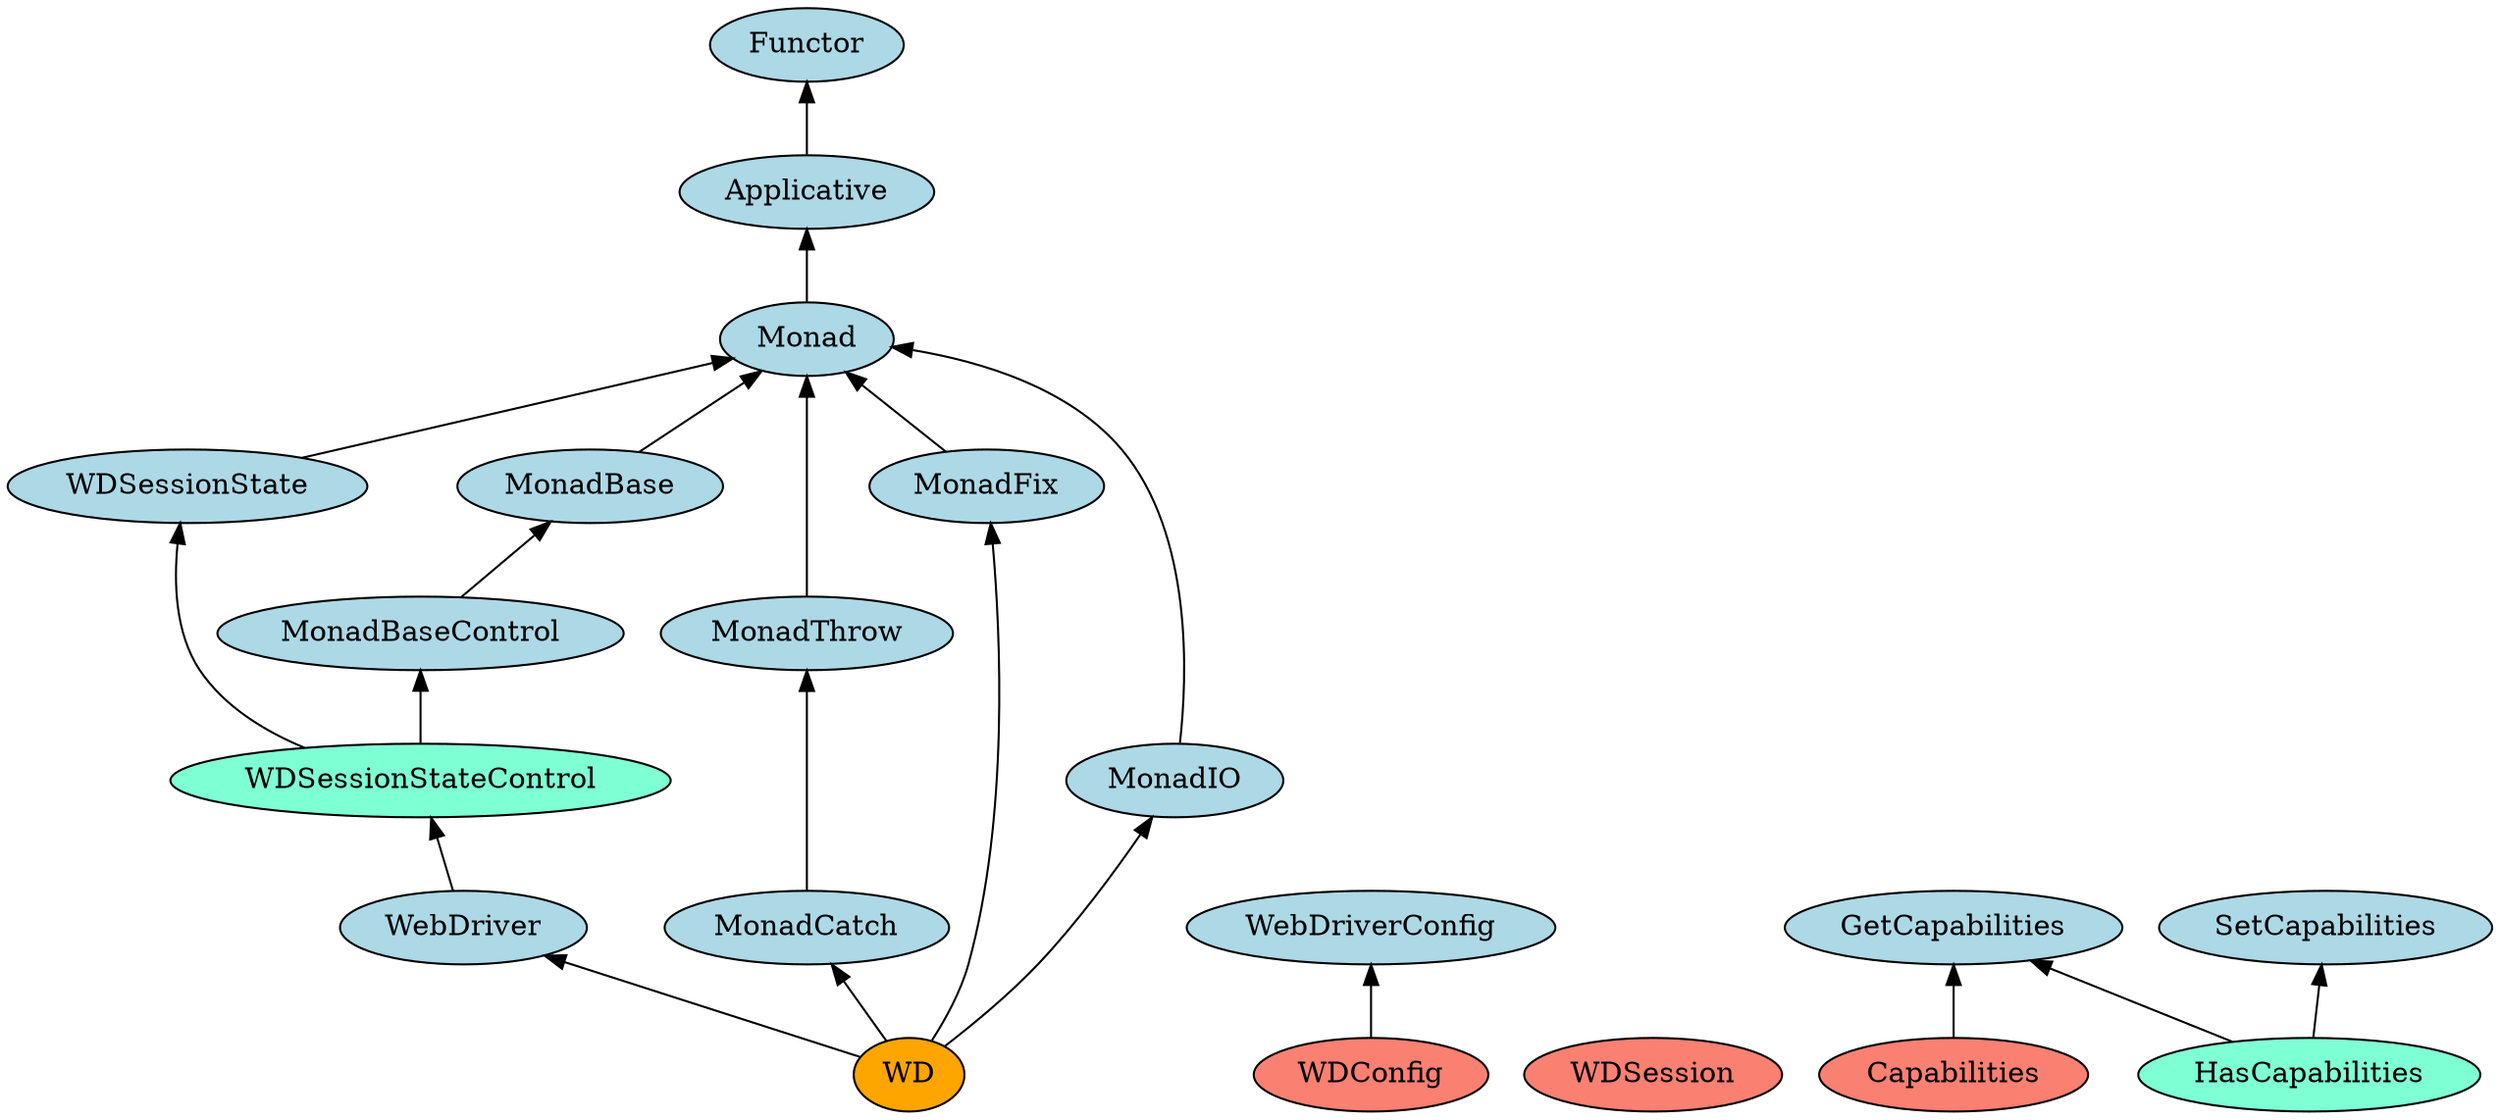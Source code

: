 digraph G {
rankdir=BT
node [style="filled"]
// class: lightblue
// data: salmon
// type : aquamarine
// newtype : orange
1 [label="WDSessionState",fillcolor="lightblue"]
2 [label="Monad",fillcolor="lightblue"]
3 [label="Applicative",fillcolor="lightblue"]
4 [label="WebDriver",fillcolor="lightblue"]
5 [label="WDSessionStateControl",fillcolor="aquamarine"]
6 [label="WebDriverConfig",fillcolor="lightblue"]
7 [label="WDConfig",fillcolor="salmon"]
8 [label="MonadBaseControl",fillcolor="lightblue"]
9 [label="MonadBase",fillcolor="lightblue"]
10 [label="WDSession",fillcolor="salmon"]
11 [label="WD",fillcolor="orange"]
12 [label="Functor",fillcolor="lightblue"]
13 [label="MonadCatch",fillcolor="lightblue"]
14 [label="MonadThrow",fillcolor="lightblue"]
15 [label="HasCapabilities",fillcolor="aquamarine"]
16 [label="GetCapabilities",fillcolor="lightblue"]
17 [label="SetCapabilities",fillcolor="lightblue"]
18 [label="Capabilities",fillcolor="salmon"]
19 [label="MonadFix",fillcolor="lightblue"]
20 [label="MonadIO",fillcolor="lightblue"]
1 -> {2}
7 -> 6
4 -> 5
5 -> {1,8}
8 -> 9
9 -> 2
11->4
3->12
2->3
13->14
14->2
11->{13,19,20}
15-> {16,17}
18->16
19->2
20->2
}

